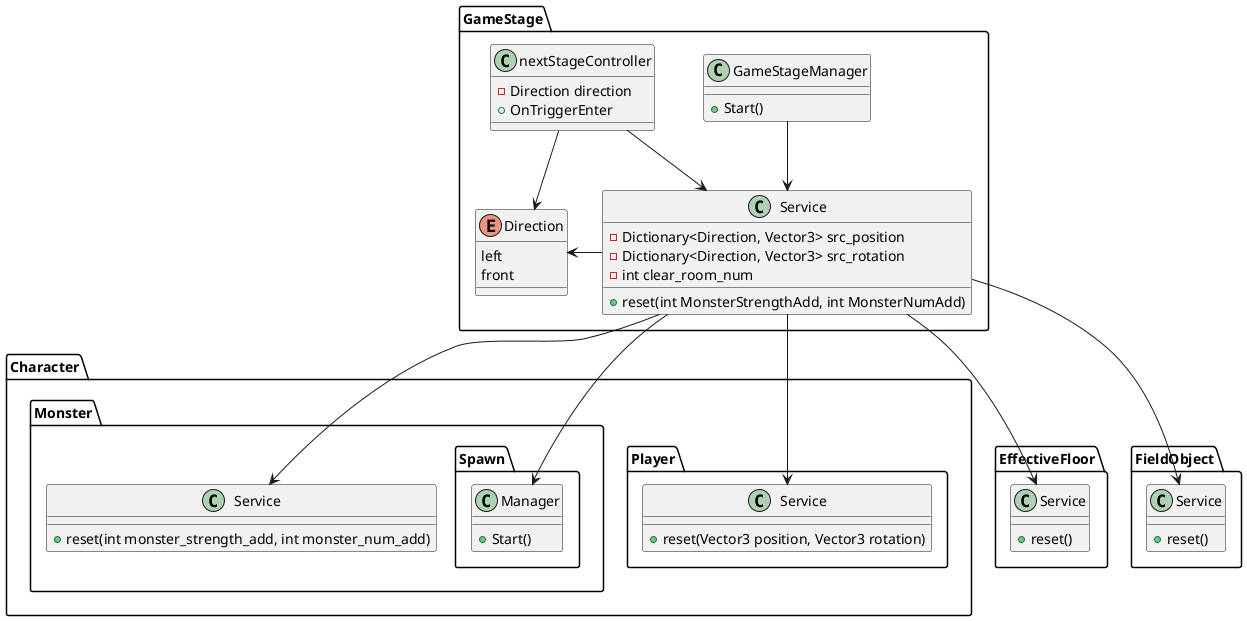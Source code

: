 @startuml

namespace GameStage {
    class GameStageManager {
        +Start()
    }

    class nextStageController {
        -Direction direction
        +OnTriggerEnter
    }

    class Service {
        -Dictionary<Direction, Vector3> src_position
        -Dictionary<Direction, Vector3> src_rotation
        -int clear_room_num
        +reset(int MonsterStrengthAdd, int MonsterNumAdd)
    }

    enum Direction {
        left
        front
    }
}

GameStage.GameStageManager -down-> GameStage.Service
GameStage.nextStageController -down-> GameStage.Service
GameStage.nextStageController -down-> GameStage.Direction

GameStage.Service -left-> GameStage.Direction

GameStage.Service -right-> Character.Player.Service
GameStage.Service -down-> Character.Monster.Service
GameStage.Service -down-> Character.Monster.Spawn.Manager
GameStage.Service -down-> EffectiveFloor.Service
GameStage.Service -down-> FieldObject.Service

namespace Character.Player {
    class Service {
        +reset(Vector3 position, Vector3 rotation)
    }
}

namespace Character.Monster {
    class Service {
        +reset(int monster_strength_add, int monster_num_add)
    }
}

namespace Character.Monster.Spawn {
    class Manager {
        +Start()
    }
}

namespace EffectiveFloor {
    class Service {
        +reset()
    }
}

namespace FieldObject {
    class Service {
        +reset()
    }
}

@enduml